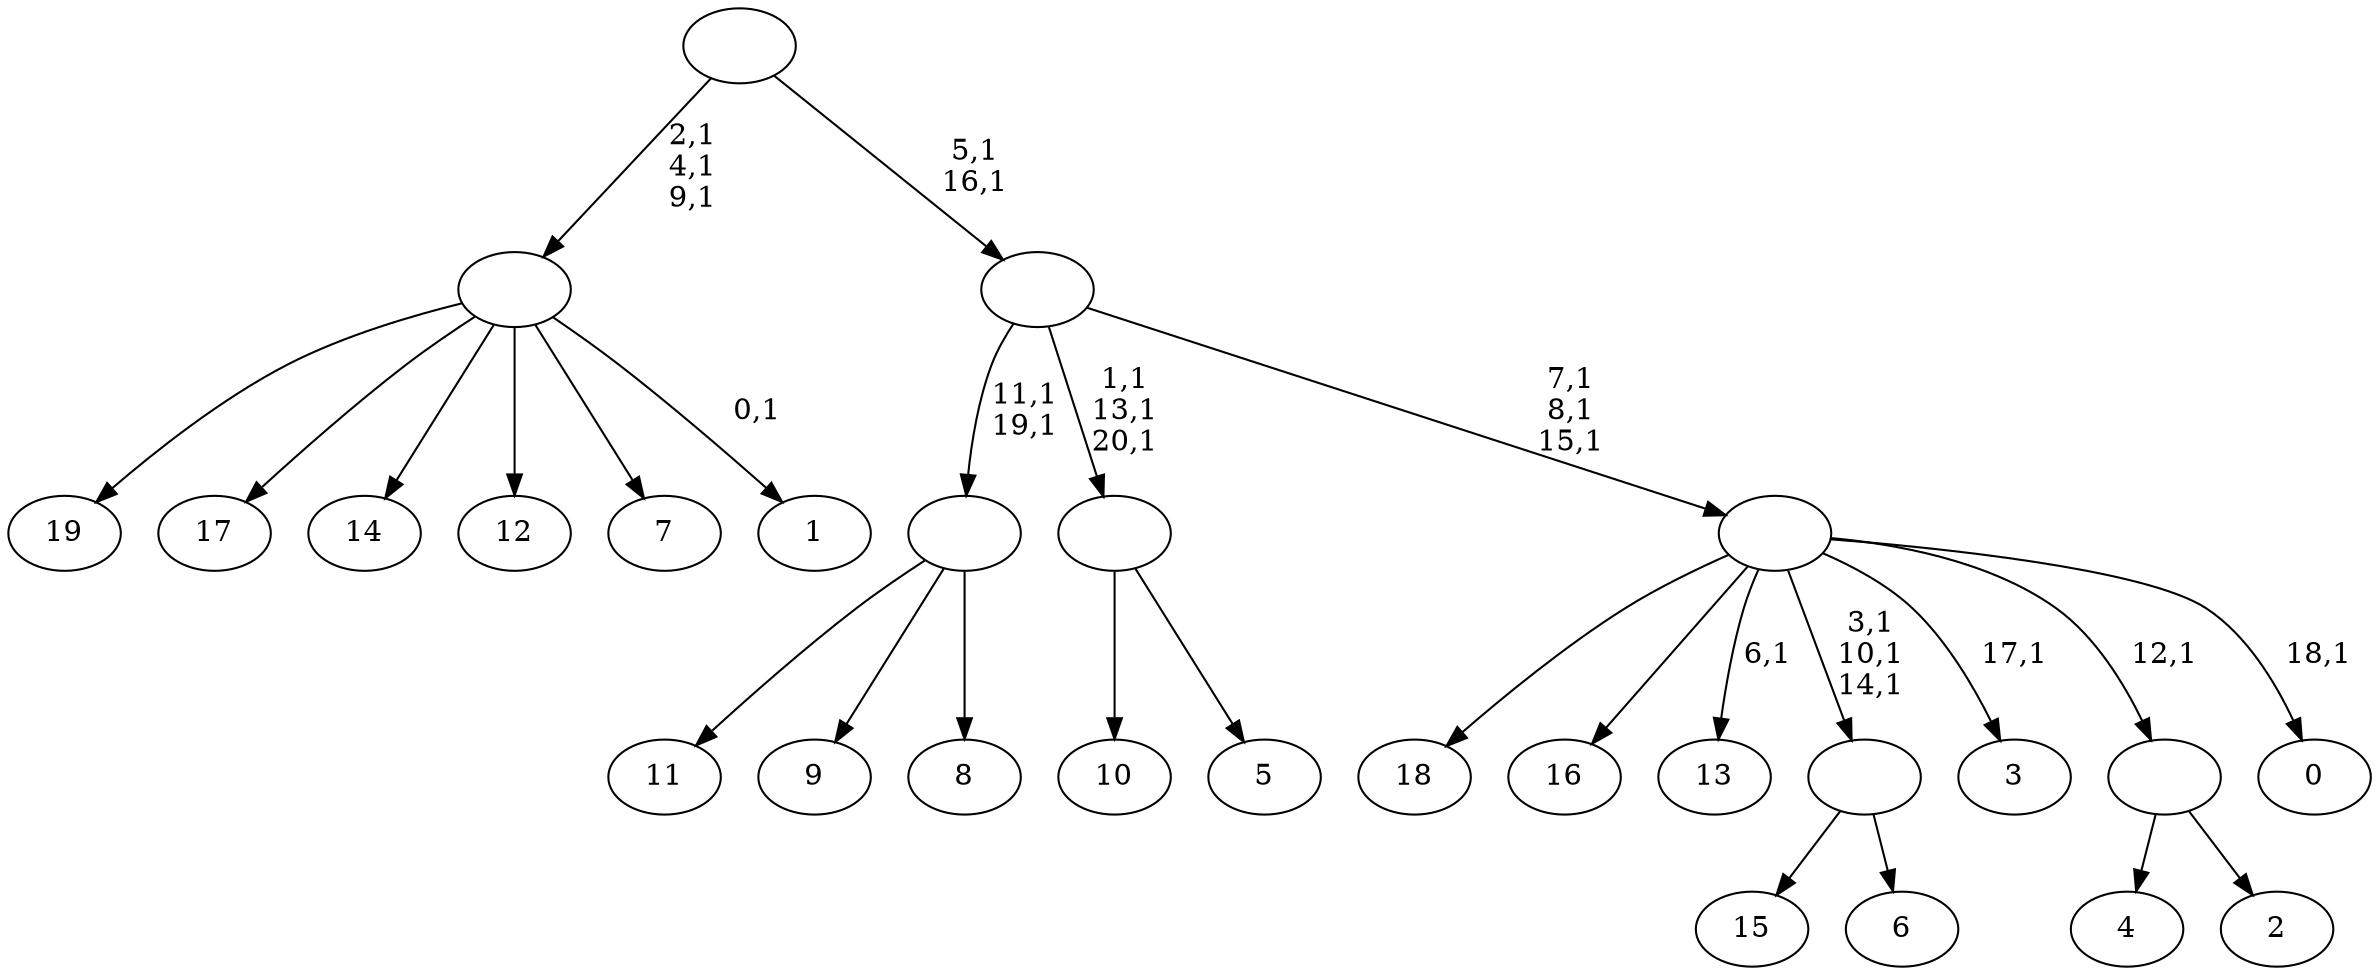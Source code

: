 digraph T {
	41 [label="19"]
	40 [label="18"]
	39 [label="17"]
	38 [label="16"]
	37 [label="15"]
	36 [label="14"]
	35 [label="13"]
	33 [label="12"]
	32 [label="11"]
	31 [label="10"]
	30 [label="9"]
	29 [label="8"]
	28 [label=""]
	26 [label="7"]
	25 [label="6"]
	24 [label=""]
	21 [label="5"]
	20 [label=""]
	17 [label="4"]
	16 [label="3"]
	14 [label="2"]
	13 [label=""]
	12 [label="1"]
	10 [label=""]
	7 [label="0"]
	5 [label=""]
	2 [label=""]
	0 [label=""]
	28 -> 32 [label=""]
	28 -> 30 [label=""]
	28 -> 29 [label=""]
	24 -> 37 [label=""]
	24 -> 25 [label=""]
	20 -> 31 [label=""]
	20 -> 21 [label=""]
	13 -> 17 [label=""]
	13 -> 14 [label=""]
	10 -> 12 [label="0,1"]
	10 -> 41 [label=""]
	10 -> 39 [label=""]
	10 -> 36 [label=""]
	10 -> 33 [label=""]
	10 -> 26 [label=""]
	5 -> 7 [label="18,1"]
	5 -> 16 [label="17,1"]
	5 -> 24 [label="3,1\n10,1\n14,1"]
	5 -> 35 [label="6,1"]
	5 -> 40 [label=""]
	5 -> 38 [label=""]
	5 -> 13 [label="12,1"]
	2 -> 5 [label="7,1\n8,1\n15,1"]
	2 -> 20 [label="1,1\n13,1\n20,1"]
	2 -> 28 [label="11,1\n19,1"]
	0 -> 2 [label="5,1\n16,1"]
	0 -> 10 [label="2,1\n4,1\n9,1"]
}
